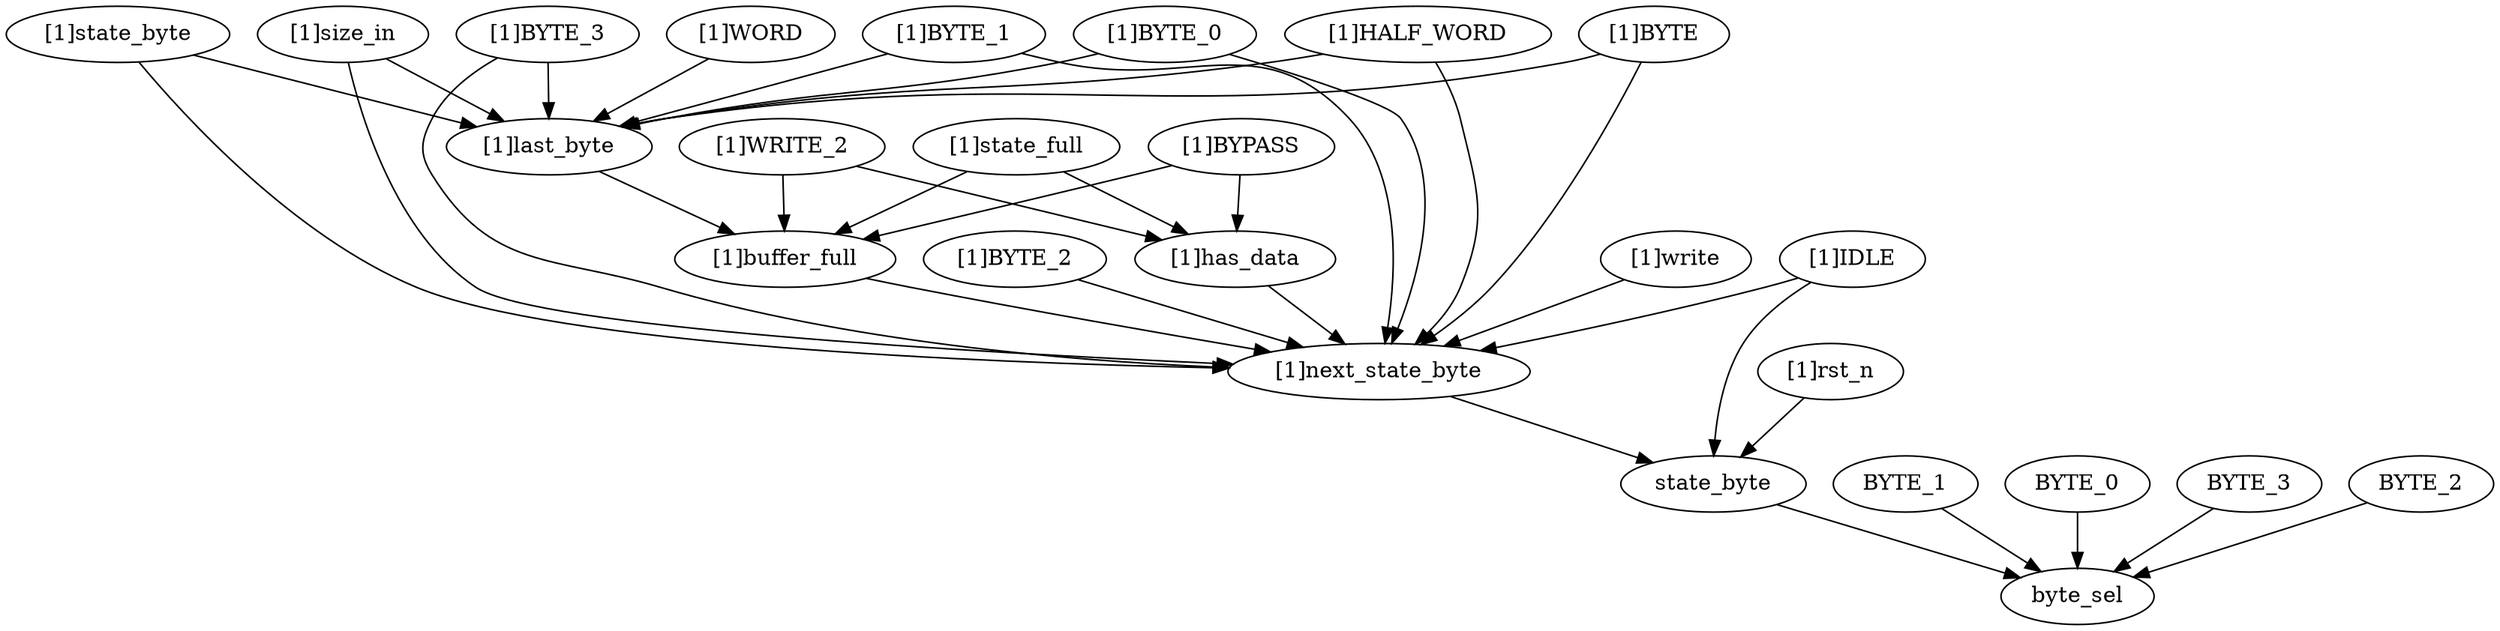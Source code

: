 strict digraph "" {
	state_byte	 [complexity=1,
		importance=0.181447732254,
		rank=0.181447732254];
	byte_sel	 [complexity=0,
		importance=0.0306953118089,
		rank=0.0];
	state_byte -> byte_sel;
	"[1]BYPASS"	 [complexity=16,
		importance=1.34231818778,
		rank=0.0838948867364];
	"[1]buffer_full"	 [complexity=9,
		importance=1.06668376084,
		rank=0.118520417871];
	"[1]BYPASS" -> "[1]buffer_full";
	"[1]has_data"	 [complexity=11,
		importance=1.32690829905,
		rank=0.120628027186];
	"[1]BYPASS" -> "[1]has_data";
	"[1]next_state_byte"	 [complexity=3,
		importance=0.26111080452,
		rank=0.0870369348399];
	"[1]next_state_byte" -> state_byte;
	"[1]buffer_full" -> "[1]next_state_byte";
	"[1]WORD"	 [complexity=29,
		importance=1.11399901133,
		rank=0.0384137590113];
	"[1]last_byte"	 [complexity=16,
		importance=1.09858912259,
		rank=0.0686618201618];
	"[1]WORD" -> "[1]last_byte";
	"[1]IDLE"	 [complexity=13,
		importance=1.05985310682,
		rank=0.0815271620627];
	"[1]IDLE" -> state_byte;
	"[1]IDLE" -> "[1]next_state_byte";
	"[1]has_data" -> "[1]next_state_byte";
	"[1]HALF_WORD"	 [complexity=29,
		importance=1.11399901133,
		rank=0.0384137590113];
	"[1]HALF_WORD" -> "[1]next_state_byte";
	"[1]HALF_WORD" -> "[1]last_byte";
	"[1]WRITE_2"	 [complexity=16,
		importance=1.34231818778,
		rank=0.0838948867364];
	"[1]WRITE_2" -> "[1]buffer_full";
	"[1]WRITE_2" -> "[1]has_data";
	BYTE_1	 [complexity=2,
		importance=0.046105200546,
		rank=0.023052600273];
	BYTE_1 -> byte_sel;
	BYTE_0	 [complexity=2,
		importance=0.046105200546,
		rank=0.023052600273];
	BYTE_0 -> byte_sel;
	BYTE_3	 [complexity=2,
		importance=0.046105200546,
		rank=0.023052600273];
	BYTE_3 -> byte_sel;
	"[1]rst_n"	 [complexity=2,
		importance=0.378305353246,
		rank=0.189152676623];
	"[1]rst_n" -> state_byte;
	"[1]write"	 [complexity=15,
		importance=1.58207471585,
		rank=0.105471647724];
	"[1]write" -> "[1]next_state_byte";
	"[1]BYTE"	 [complexity=29,
		importance=1.11399901133,
		rank=0.0384137590113];
	"[1]BYTE" -> "[1]next_state_byte";
	"[1]BYTE" -> "[1]last_byte";
	"[1]state_full"	 [complexity=16,
		importance=1.3729313865,
		rank=0.0858082116564];
	"[1]state_full" -> "[1]buffer_full";
	"[1]state_full" -> "[1]has_data";
	"[1]last_byte" -> "[1]buffer_full";
	BYTE_2	 [complexity=2,
		importance=0.046105200546,
		rank=0.023052600273];
	BYTE_2 -> byte_sel;
	"[1]state_byte"	 [complexity=29,
		importance=1.15725560761,
		rank=0.0399053657796];
	"[1]state_byte" -> "[1]next_state_byte";
	"[1]state_byte" -> "[1]last_byte";
	"[1]size_in"	 [complexity=29,
		importance=1.11399901133,
		rank=0.0384137590113];
	"[1]size_in" -> "[1]next_state_byte";
	"[1]size_in" -> "[1]last_byte";
	"[1]BYTE_3"	 [complexity=29,
		importance=1.11399901133,
		rank=0.0384137590113];
	"[1]BYTE_3" -> "[1]next_state_byte";
	"[1]BYTE_3" -> "[1]last_byte";
	"[1]BYTE_2"	 [complexity=5,
		importance=0.276520693257,
		rank=0.0553041386513];
	"[1]BYTE_2" -> "[1]next_state_byte";
	"[1]BYTE_1"	 [complexity=29,
		importance=1.11399901133,
		rank=0.0384137590113];
	"[1]BYTE_1" -> "[1]next_state_byte";
	"[1]BYTE_1" -> "[1]last_byte";
	"[1]BYTE_0"	 [complexity=29,
		importance=1.11399901133,
		rank=0.0384137590113];
	"[1]BYTE_0" -> "[1]next_state_byte";
	"[1]BYTE_0" -> "[1]last_byte";
}
